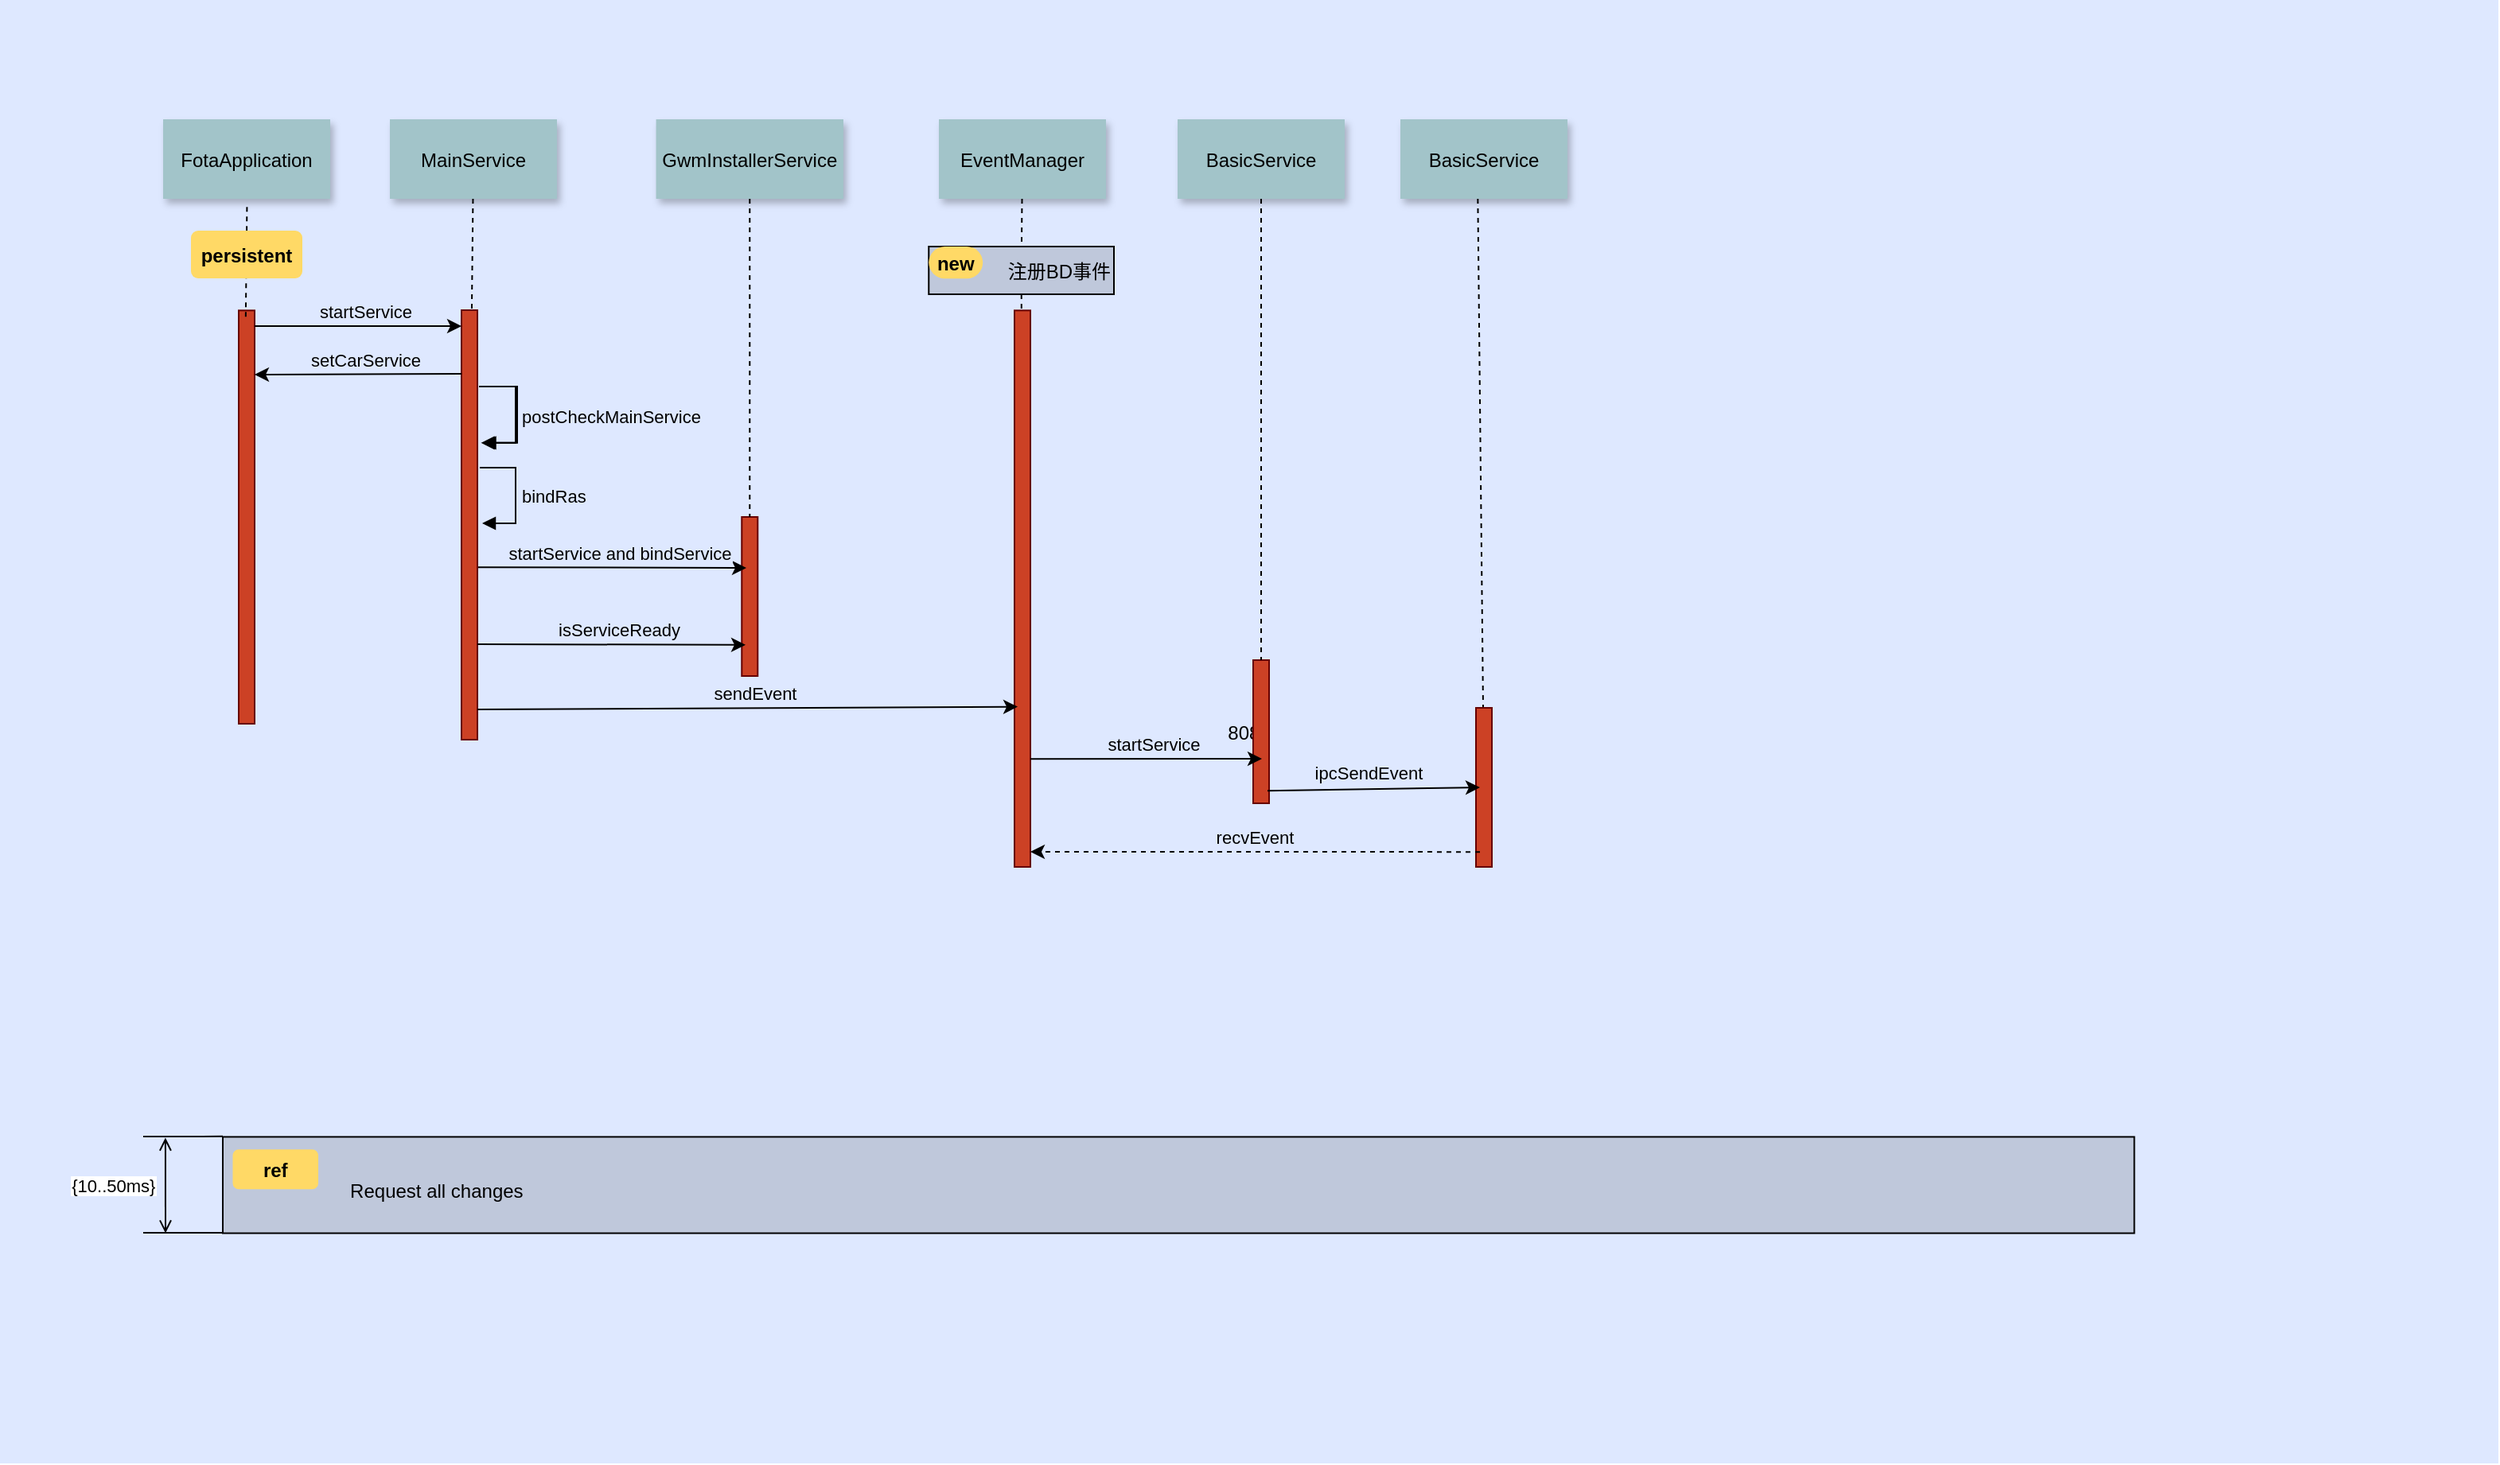 <mxfile version="20.6.0" type="github">
  <diagram name="Page-1" id="9361dd3d-8414-5efd-6122-117bd74ce7a7">
    <mxGraphModel dx="642" dy="875" grid="1" gridSize="10" guides="1" tooltips="1" connect="1" arrows="1" fold="1" page="0" pageScale="1.5" pageWidth="826" pageHeight="1169" background="none" math="0" shadow="0">
      <root>
        <mxCell id="0" />
        <mxCell id="1" parent="0" />
        <mxCell id="69" value="8080" style="fillColor=#DEE8FF;strokeColor=none" parent="1" vertex="1">
          <mxGeometry x="50" y="-15" width="1570" height="920" as="geometry" />
        </mxCell>
        <mxCell id="2" value="" style="fillColor=#CC4125;strokeColor=#660000" parent="1" vertex="1">
          <mxGeometry x="200" y="180.17" width="10" height="259.83" as="geometry" />
        </mxCell>
        <mxCell id="4" value="FotaApplication" style="shadow=1;fillColor=#A2C4C9;strokeColor=none" parent="1" vertex="1">
          <mxGeometry x="152.5" y="60" width="105" height="50" as="geometry" />
        </mxCell>
        <mxCell id="6" value="" style="fillColor=#CC4125;strokeColor=#660000" parent="1" vertex="1">
          <mxGeometry x="340" y="180" width="10" height="270" as="geometry" />
        </mxCell>
        <mxCell id="7" value="MainService" style="shadow=1;fillColor=#A2C4C9;strokeColor=none" parent="1" vertex="1">
          <mxGeometry x="295" y="60" width="105" height="50" as="geometry" />
        </mxCell>
        <mxCell id="8" value="" style="edgeStyle=none;endArrow=none;dashed=1" parent="1" source="7" target="6" edge="1">
          <mxGeometry x="272.335" y="165" width="100" height="100" as="geometry">
            <mxPoint x="347.259" y="110" as="sourcePoint" />
            <mxPoint x="347.576" y="165" as="targetPoint" />
          </mxGeometry>
        </mxCell>
        <mxCell id="9" value="startService" style="edgeStyle=none;verticalLabelPosition=top;verticalAlign=bottom;labelBackgroundColor=#DEE8FF;" parent="1" edge="1">
          <mxGeometry width="100" height="100" as="geometry">
            <mxPoint x="210" y="190" as="sourcePoint" />
            <mxPoint x="340" y="190" as="targetPoint" />
            <mxPoint x="5" as="offset" />
          </mxGeometry>
        </mxCell>
        <mxCell id="15" value="GwmInstallerService" style="shadow=1;fillColor=#A2C4C9;strokeColor=none" parent="1" vertex="1">
          <mxGeometry x="462.28" y="60" width="117.72" height="50" as="geometry" />
        </mxCell>
        <mxCell id="17" value="" style="fillColor=#CC4125;strokeColor=#660000" parent="1" vertex="1">
          <mxGeometry x="516.14" y="310" width="10" height="100" as="geometry" />
        </mxCell>
        <mxCell id="21" value="" style="fillColor=#CC4125;strokeColor=#660000" parent="1" vertex="1">
          <mxGeometry x="837.5" y="400" width="10" height="90" as="geometry" />
        </mxCell>
        <mxCell id="22" value="BasicService" style="shadow=1;fillColor=#A2C4C9;strokeColor=none" parent="1" vertex="1">
          <mxGeometry x="790" y="60" width="105" height="50" as="geometry" />
        </mxCell>
        <mxCell id="23" value="" style="edgeStyle=none;endArrow=none;dashed=1" parent="1" source="22" target="21" edge="1">
          <mxGeometry x="614.488" y="175.0" width="100" height="100" as="geometry">
            <mxPoint x="674.653" y="110" as="sourcePoint" />
            <mxPoint x="674.653" y="260" as="targetPoint" />
          </mxGeometry>
        </mxCell>
        <mxCell id="24" value="EventManager" style="shadow=1;fillColor=#A2C4C9;strokeColor=none" parent="1" vertex="1">
          <mxGeometry x="640" y="60" width="105" height="50" as="geometry" />
        </mxCell>
        <mxCell id="25" value="" style="edgeStyle=none;endArrow=none;dashed=1;startArrow=none;" parent="1" source="wECUdKF-juwCjk04Er0C-90" target="26" edge="1">
          <mxGeometry x="727.335" y="165" width="100" height="100" as="geometry">
            <mxPoint x="802.259" y="110" as="sourcePoint" />
            <mxPoint x="802.576" y="165" as="targetPoint" />
          </mxGeometry>
        </mxCell>
        <mxCell id="26" value="" style="fillColor=#CC4125;strokeColor=#660000" parent="1" vertex="1">
          <mxGeometry x="687.5" y="180.17" width="10" height="349.83" as="geometry" />
        </mxCell>
        <mxCell id="76" value="" style="align=left;fillColor=#BFC8DB" parent="1" vertex="1">
          <mxGeometry x="190.0" y="699.722" width="1201.194" height="60.556" as="geometry" />
        </mxCell>
        <mxCell id="78" value="Request all changes" style="text;align=left" parent="1" vertex="1">
          <mxGeometry x="268.056" y="720.116" width="351.806" height="26" as="geometry" />
        </mxCell>
        <mxCell id="85" value="" style="edgeStyle=elbowEdgeStyle;elbow=vertical;endArrow=none" parent="1" edge="1">
          <mxGeometry x="50.0" y="649.433" width="100" height="100" as="geometry">
            <mxPoint x="190.0" y="699.433" as="sourcePoint" />
            <mxPoint x="140" y="699.433" as="targetPoint" />
          </mxGeometry>
        </mxCell>
        <mxCell id="86" value="" style="edgeStyle=elbowEdgeStyle;elbow=vertical;endArrow=none" parent="1" edge="1">
          <mxGeometry x="50.0" y="709.988" width="100" height="100" as="geometry">
            <mxPoint x="190.0" y="759.988" as="sourcePoint" />
            <mxPoint x="140.0" y="759.988" as="targetPoint" />
          </mxGeometry>
        </mxCell>
        <mxCell id="89" value="{10..50ms}" style="edgeStyle=elbowEdgeStyle;elbow=horizontal;startArrow=open;endArrow=open;labelPosition=left;align=right" parent="1" edge="1">
          <mxGeometry width="100" height="100" as="geometry">
            <mxPoint x="153.947" y="700.278" as="sourcePoint" />
            <mxPoint x="153.947" y="760.278" as="targetPoint" />
            <mxPoint x="-4.236" y="-0.278" as="offset" />
          </mxGeometry>
        </mxCell>
        <mxCell id="77" value="ref" style="rounded=1;fontStyle=1;fillColor=#FFD966;strokeColor=none" parent="1" vertex="1">
          <mxGeometry x="196.25" y="707.616" width="53.75" height="25" as="geometry" />
        </mxCell>
        <mxCell id="wECUdKF-juwCjk04Er0C-113" value="setCarService" style="edgeStyle=none;verticalLabelPosition=top;verticalAlign=bottom;labelBackgroundColor=#DEE8FF;" edge="1" parent="1">
          <mxGeometry x="130" y="30" width="100" height="100" as="geometry">
            <mxPoint x="340" y="220" as="sourcePoint" />
            <mxPoint x="210" y="220.5" as="targetPoint" />
            <mxPoint x="5" as="offset" />
          </mxGeometry>
        </mxCell>
        <mxCell id="wECUdKF-juwCjk04Er0C-117" value="&lt;span style=&quot;text-align: center;&quot;&gt;postCheckMainService&lt;/span&gt;" style="edgeStyle=orthogonalEdgeStyle;html=1;align=left;spacingLeft=2;endArrow=block;rounded=0;entryX=1;entryY=0;labelBackgroundColor=#DEE8FF;fontColor=#000000;" edge="1" parent="1">
          <mxGeometry x="0.048" relative="1" as="geometry">
            <mxPoint x="352" y="228" as="sourcePoint" />
            <Array as="points">
              <mxPoint x="375" y="228" />
            </Array>
            <mxPoint x="353.25" y="263.39" as="targetPoint" />
            <mxPoint as="offset" />
          </mxGeometry>
        </mxCell>
        <mxCell id="wECUdKF-juwCjk04Er0C-118" value="&lt;span style=&quot;text-align: center;&quot;&gt;postCheckMainService&lt;/span&gt;" style="edgeStyle=orthogonalEdgeStyle;html=1;align=left;spacingLeft=2;endArrow=block;rounded=0;entryX=1;entryY=0;labelBackgroundColor=#DEE8FF;fontColor=#000000;" edge="1" parent="1">
          <mxGeometry x="0.048" relative="1" as="geometry">
            <mxPoint x="351" y="228" as="sourcePoint" />
            <Array as="points">
              <mxPoint x="374" y="228" />
              <mxPoint x="374" y="263" />
            </Array>
            <mxPoint x="352.25" y="263.39" as="targetPoint" />
            <mxPoint as="offset" />
          </mxGeometry>
        </mxCell>
        <mxCell id="wECUdKF-juwCjk04Er0C-119" value="&lt;div style=&quot;text-align: center;&quot;&gt;&lt;span style=&quot;font-size: 11px;&quot;&gt;bindRas&lt;/span&gt;&lt;/div&gt;" style="edgeStyle=orthogonalEdgeStyle;html=1;align=left;spacingLeft=2;endArrow=block;rounded=0;labelBackgroundColor=#DEE8FF;fontColor=#000000;" edge="1" parent="1">
          <mxGeometry x="0.048" relative="1" as="geometry">
            <mxPoint x="351.5" y="278.99" as="sourcePoint" />
            <Array as="points">
              <mxPoint x="374" y="279" />
              <mxPoint x="374" y="314" />
            </Array>
            <mxPoint x="353" y="314" as="targetPoint" />
            <mxPoint as="offset" />
          </mxGeometry>
        </mxCell>
        <mxCell id="wECUdKF-juwCjk04Er0C-120" value="startService and bindService" style="edgeStyle=none;verticalLabelPosition=top;verticalAlign=bottom;labelBackgroundColor=#DEE8FF;" edge="1" parent="1">
          <mxGeometry x="140.5" y="151.61" width="100" height="100" as="geometry">
            <mxPoint x="350.5" y="341.61" as="sourcePoint" />
            <mxPoint x="519" y="342" as="targetPoint" />
            <mxPoint x="5" as="offset" />
          </mxGeometry>
        </mxCell>
        <mxCell id="wECUdKF-juwCjk04Er0C-122" value="" style="edgeStyle=none;endArrow=none;dashed=1" edge="1" parent="1">
          <mxGeometry x="130.325" y="170.09" width="100" height="100" as="geometry">
            <mxPoint x="205.206" y="115.09" as="sourcePoint" />
            <mxPoint x="204.41" y="185.09" as="targetPoint" />
          </mxGeometry>
        </mxCell>
        <mxCell id="wECUdKF-juwCjk04Er0C-121" value="isServiceReady" style="edgeStyle=none;verticalLabelPosition=top;verticalAlign=bottom;labelBackgroundColor=#DEE8FF;" edge="1" parent="1">
          <mxGeometry x="140" y="200" width="100" height="100" as="geometry">
            <mxPoint x="350" y="390" as="sourcePoint" />
            <mxPoint x="518.5" y="390.39" as="targetPoint" />
            <mxPoint x="5" as="offset" />
          </mxGeometry>
        </mxCell>
        <mxCell id="72" value="persistent" style="rounded=1;fontStyle=1;fillColor=#FFD966;strokeColor=none" parent="1" vertex="1">
          <mxGeometry x="170" y="130" width="70" height="30" as="geometry" />
        </mxCell>
        <mxCell id="wECUdKF-juwCjk04Er0C-90" value="注册BD事件" style="fillColor=#BFC8DB;align=right;" vertex="1" parent="1">
          <mxGeometry x="633.64" y="140" width="116.36" height="30" as="geometry" />
        </mxCell>
        <mxCell id="wECUdKF-juwCjk04Er0C-123" value="" style="edgeStyle=none;endArrow=none;dashed=1" edge="1" parent="1" source="24" target="wECUdKF-juwCjk04Er0C-90">
          <mxGeometry x="727.335" y="165" width="100" height="100" as="geometry">
            <mxPoint x="802.5" y="110" as="sourcePoint" />
            <mxPoint x="802.5" y="289.394" as="targetPoint" />
          </mxGeometry>
        </mxCell>
        <mxCell id="wECUdKF-juwCjk04Er0C-144" style="edgeStyle=none;rounded=0;orthogonalLoop=1;jettySize=auto;html=1;exitX=0.5;exitY=0;exitDx=0;exitDy=0;labelBackgroundColor=#DEE8FF;fontColor=#000000;" edge="1" parent="1" source="75" target="wECUdKF-juwCjk04Er0C-90">
          <mxGeometry relative="1" as="geometry" />
        </mxCell>
        <mxCell id="75" value="new" style="rounded=1;fontStyle=1;fillColor=#FFD966;strokeColor=none;arcSize=50;" parent="1" vertex="1">
          <mxGeometry x="633.64" y="140" width="33.97" height="20.09" as="geometry" />
        </mxCell>
        <mxCell id="wECUdKF-juwCjk04Er0C-130" value="sendEvent" style="edgeStyle=none;verticalLabelPosition=top;verticalAlign=bottom;labelBackgroundColor=#DEE8FF;entryX=0.201;entryY=0.919;entryDx=0;entryDy=0;entryPerimeter=0;" edge="1" parent="1">
          <mxGeometry x="140" y="241" width="100" height="100" as="geometry">
            <mxPoint x="350" y="431" as="sourcePoint" />
            <mxPoint x="689.51" y="429.3" as="targetPoint" />
            <mxPoint x="5" as="offset" />
          </mxGeometry>
        </mxCell>
        <mxCell id="wECUdKF-juwCjk04Er0C-131" value="" style="edgeStyle=none;endArrow=none;dashed=1;exitX=0.5;exitY=1;exitDx=0;exitDy=0;" edge="1" parent="1" source="15" target="17">
          <mxGeometry x="450.835" y="205" width="100" height="100" as="geometry">
            <mxPoint x="525.728" y="150" as="sourcePoint" />
            <mxPoint x="524.967" y="220" as="targetPoint" />
          </mxGeometry>
        </mxCell>
        <mxCell id="wECUdKF-juwCjk04Er0C-137" value="startService" style="edgeStyle=none;verticalLabelPosition=top;verticalAlign=bottom;labelBackgroundColor=#DEE8FF;" edge="1" parent="1">
          <mxGeometry x="487.5" y="272.08" width="100" height="100" as="geometry">
            <mxPoint x="697.5" y="462.08" as="sourcePoint" />
            <mxPoint x="843" y="462" as="targetPoint" />
            <mxPoint x="5" as="offset" />
          </mxGeometry>
        </mxCell>
        <mxCell id="wECUdKF-juwCjk04Er0C-139" value="BasicService" style="shadow=1;fillColor=#A2C4C9;strokeColor=none" vertex="1" parent="1">
          <mxGeometry x="930" y="60" width="105" height="50" as="geometry" />
        </mxCell>
        <mxCell id="wECUdKF-juwCjk04Er0C-140" value="" style="edgeStyle=none;endArrow=none;dashed=1;entryX=0.75;entryY=0;entryDx=0;entryDy=0;" edge="1" parent="1">
          <mxGeometry x="750.658" y="175.0" width="100" height="100" as="geometry">
            <mxPoint x="978.67" y="110" as="sourcePoint" />
            <mxPoint x="982" y="430.004" as="targetPoint" />
          </mxGeometry>
        </mxCell>
        <mxCell id="wECUdKF-juwCjk04Er0C-141" value="" style="fillColor=#CC4125;strokeColor=#660000" vertex="1" parent="1">
          <mxGeometry x="977.5" y="430" width="10" height="100" as="geometry" />
        </mxCell>
        <mxCell id="wECUdKF-juwCjk04Er0C-143" value="ipcSendEvent" style="edgeStyle=none;verticalLabelPosition=top;verticalAlign=bottom;labelBackgroundColor=#DEE8FF;" edge="1" parent="1">
          <mxGeometry width="100" height="100" as="geometry">
            <mxPoint x="846.5" y="482.08" as="sourcePoint" />
            <mxPoint x="980" y="480" as="targetPoint" />
            <mxPoint x="-3" y="-1" as="offset" />
          </mxGeometry>
        </mxCell>
        <mxCell id="wECUdKF-juwCjk04Er0C-145" value="recvEvent" style="edgeStyle=elbowEdgeStyle;elbow=vertical;dashed=1;verticalLabelPosition=bottom;verticalAlign=bottom;labelBackgroundColor=#DEE8FF;" edge="1" parent="1">
          <mxGeometry x="624.89" y="469.518" width="100" height="100" as="geometry">
            <mxPoint x="980" y="520.57" as="sourcePoint" />
            <mxPoint x="697.5" y="520.72" as="targetPoint" />
            <Array as="points" />
          </mxGeometry>
        </mxCell>
      </root>
    </mxGraphModel>
  </diagram>
</mxfile>
